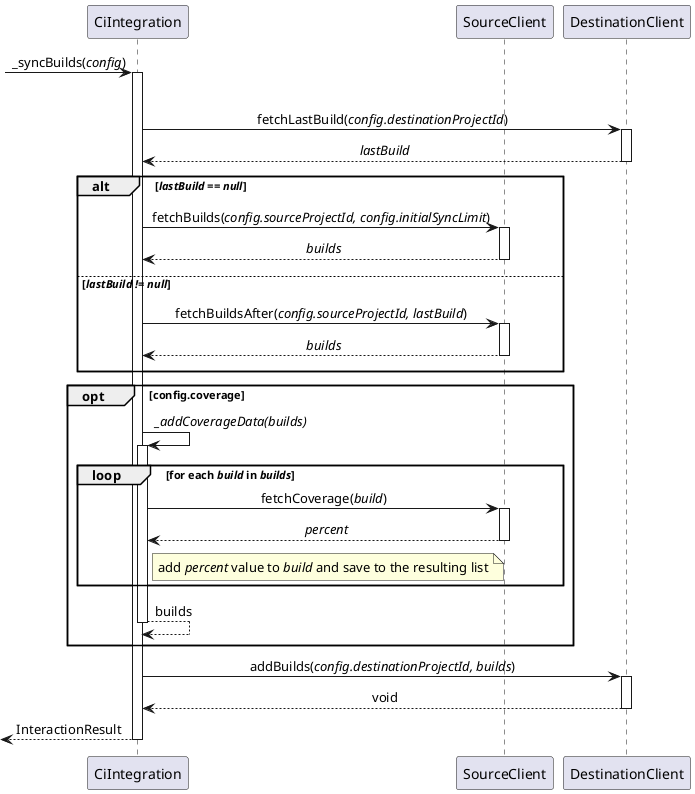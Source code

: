 @startuml resync_in_progress_sequence_diagram
'https://plantuml.com/sequence-diagram

skinparam SequenceMessageAlignment center

participant CiIntegration
participant SourceClient
participant DestinationClient

?-> CiIntegration ++ : _syncBuilds(//config//)
|||
CiIntegration -> DestinationClient ++ : fetchLastBuild(//config.destinationProjectId//)
return //lastBuild//

alt //lastBuild == null//
    ||8||
    CiIntegration -> SourceClient ++: fetchBuilds(//config.sourceProjectId, config.initialSyncLimit//)
    return //builds//
    ||8||
else  //lastBuild != null//
    ||8||
    CiIntegration -> SourceClient ++: fetchBuildsAfter(//config.sourceProjectId, lastBuild//)
    return //builds//
    ||8||
end

opt config.coverage
    ||8||
    CiIntegration -> CiIntegration ++ : //_addCoverageData(builds)//
    loop for each //build// in //builds//
        CiIntegration -> SourceClient ++ : fetchCoverage(//build//)
        return //percent//
        note right of CiIntegration: add //percent// value to //build// and save to the resulting list
    end
    return builds
    ||8||
end

CiIntegration -> DestinationClient ++ : addBuilds(//config.destinationProjectId, builds//)
return void

return InteractionResult

@enduml
